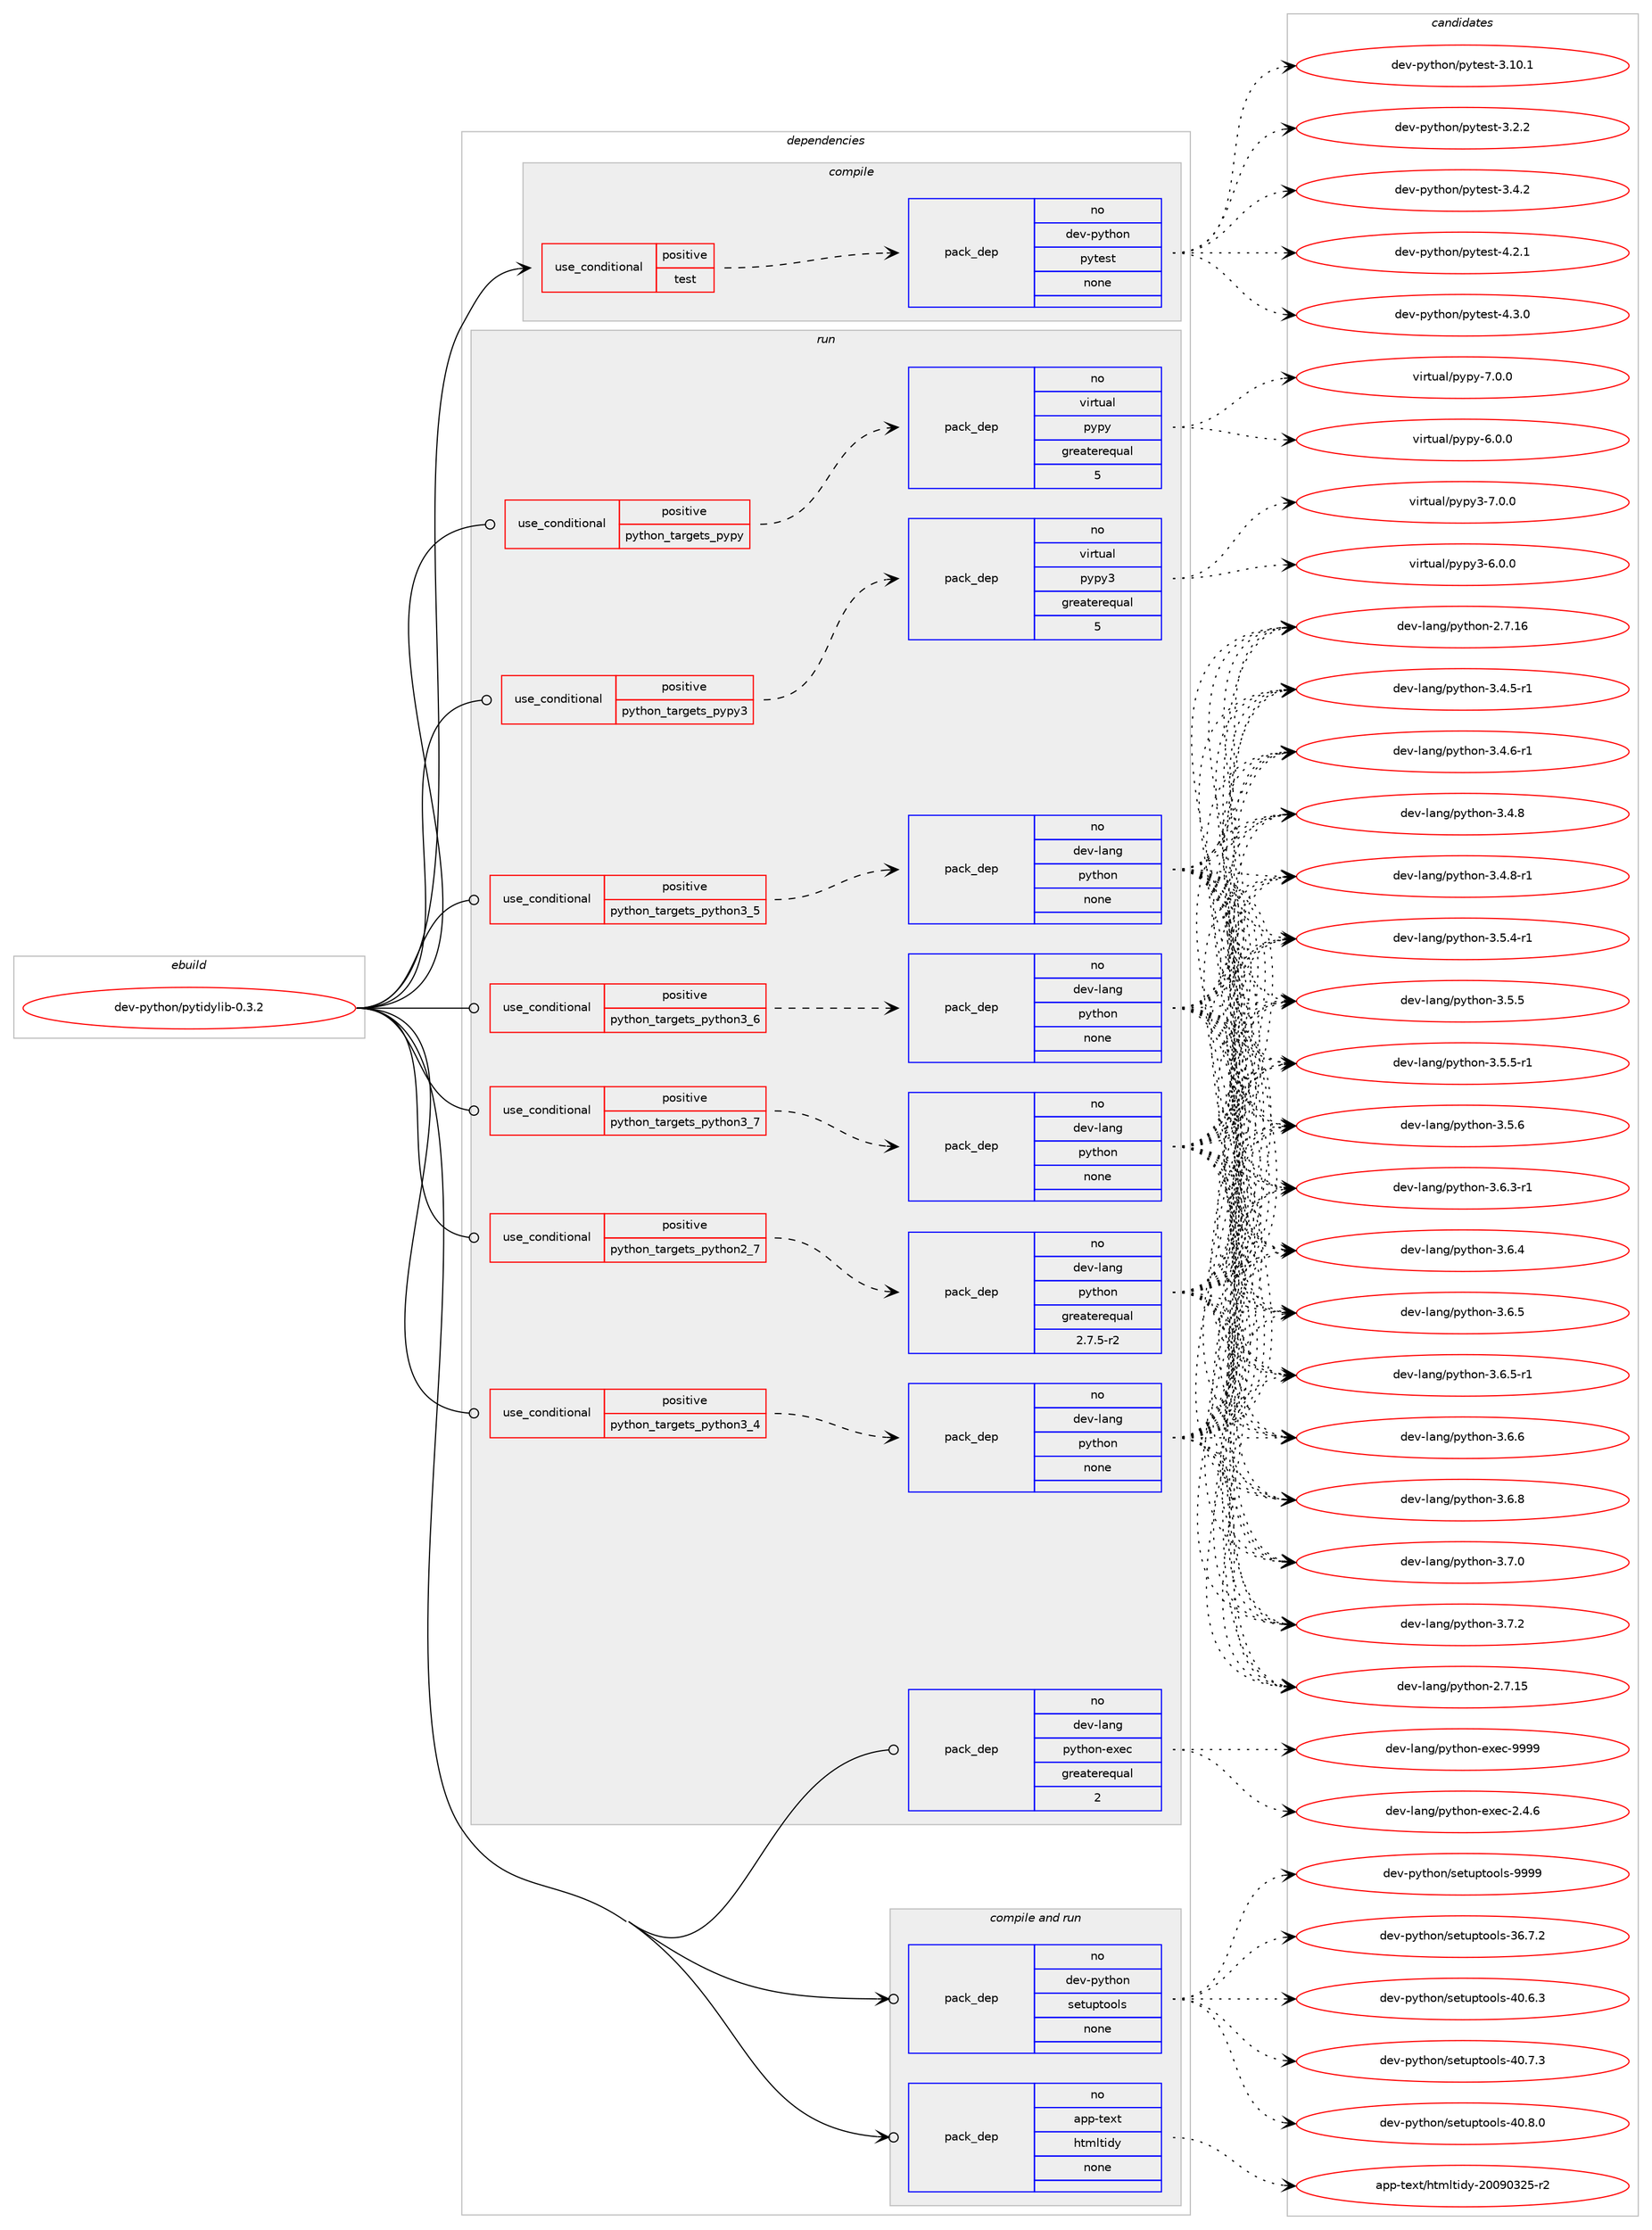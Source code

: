 digraph prolog {

# *************
# Graph options
# *************

newrank=true;
concentrate=true;
compound=true;
graph [rankdir=LR,fontname=Helvetica,fontsize=10,ranksep=1.5];#, ranksep=2.5, nodesep=0.2];
edge  [arrowhead=vee];
node  [fontname=Helvetica,fontsize=10];

# **********
# The ebuild
# **********

subgraph cluster_leftcol {
color=gray;
rank=same;
label=<<i>ebuild</i>>;
id [label="dev-python/pytidylib-0.3.2", color=red, width=4, href="../dev-python/pytidylib-0.3.2.svg"];
}

# ****************
# The dependencies
# ****************

subgraph cluster_midcol {
color=gray;
label=<<i>dependencies</i>>;
subgraph cluster_compile {
fillcolor="#eeeeee";
style=filled;
label=<<i>compile</i>>;
subgraph cond383235 {
dependency1437343 [label=<<TABLE BORDER="0" CELLBORDER="1" CELLSPACING="0" CELLPADDING="4"><TR><TD ROWSPAN="3" CELLPADDING="10">use_conditional</TD></TR><TR><TD>positive</TD></TR><TR><TD>test</TD></TR></TABLE>>, shape=none, color=red];
subgraph pack1030753 {
dependency1437344 [label=<<TABLE BORDER="0" CELLBORDER="1" CELLSPACING="0" CELLPADDING="4" WIDTH="220"><TR><TD ROWSPAN="6" CELLPADDING="30">pack_dep</TD></TR><TR><TD WIDTH="110">no</TD></TR><TR><TD>dev-python</TD></TR><TR><TD>pytest</TD></TR><TR><TD>none</TD></TR><TR><TD></TD></TR></TABLE>>, shape=none, color=blue];
}
dependency1437343:e -> dependency1437344:w [weight=20,style="dashed",arrowhead="vee"];
}
id:e -> dependency1437343:w [weight=20,style="solid",arrowhead="vee"];
}
subgraph cluster_compileandrun {
fillcolor="#eeeeee";
style=filled;
label=<<i>compile and run</i>>;
subgraph pack1030754 {
dependency1437345 [label=<<TABLE BORDER="0" CELLBORDER="1" CELLSPACING="0" CELLPADDING="4" WIDTH="220"><TR><TD ROWSPAN="6" CELLPADDING="30">pack_dep</TD></TR><TR><TD WIDTH="110">no</TD></TR><TR><TD>app-text</TD></TR><TR><TD>htmltidy</TD></TR><TR><TD>none</TD></TR><TR><TD></TD></TR></TABLE>>, shape=none, color=blue];
}
id:e -> dependency1437345:w [weight=20,style="solid",arrowhead="odotvee"];
subgraph pack1030755 {
dependency1437346 [label=<<TABLE BORDER="0" CELLBORDER="1" CELLSPACING="0" CELLPADDING="4" WIDTH="220"><TR><TD ROWSPAN="6" CELLPADDING="30">pack_dep</TD></TR><TR><TD WIDTH="110">no</TD></TR><TR><TD>dev-python</TD></TR><TR><TD>setuptools</TD></TR><TR><TD>none</TD></TR><TR><TD></TD></TR></TABLE>>, shape=none, color=blue];
}
id:e -> dependency1437346:w [weight=20,style="solid",arrowhead="odotvee"];
}
subgraph cluster_run {
fillcolor="#eeeeee";
style=filled;
label=<<i>run</i>>;
subgraph cond383236 {
dependency1437347 [label=<<TABLE BORDER="0" CELLBORDER="1" CELLSPACING="0" CELLPADDING="4"><TR><TD ROWSPAN="3" CELLPADDING="10">use_conditional</TD></TR><TR><TD>positive</TD></TR><TR><TD>python_targets_pypy</TD></TR></TABLE>>, shape=none, color=red];
subgraph pack1030756 {
dependency1437348 [label=<<TABLE BORDER="0" CELLBORDER="1" CELLSPACING="0" CELLPADDING="4" WIDTH="220"><TR><TD ROWSPAN="6" CELLPADDING="30">pack_dep</TD></TR><TR><TD WIDTH="110">no</TD></TR><TR><TD>virtual</TD></TR><TR><TD>pypy</TD></TR><TR><TD>greaterequal</TD></TR><TR><TD>5</TD></TR></TABLE>>, shape=none, color=blue];
}
dependency1437347:e -> dependency1437348:w [weight=20,style="dashed",arrowhead="vee"];
}
id:e -> dependency1437347:w [weight=20,style="solid",arrowhead="odot"];
subgraph cond383237 {
dependency1437349 [label=<<TABLE BORDER="0" CELLBORDER="1" CELLSPACING="0" CELLPADDING="4"><TR><TD ROWSPAN="3" CELLPADDING="10">use_conditional</TD></TR><TR><TD>positive</TD></TR><TR><TD>python_targets_pypy3</TD></TR></TABLE>>, shape=none, color=red];
subgraph pack1030757 {
dependency1437350 [label=<<TABLE BORDER="0" CELLBORDER="1" CELLSPACING="0" CELLPADDING="4" WIDTH="220"><TR><TD ROWSPAN="6" CELLPADDING="30">pack_dep</TD></TR><TR><TD WIDTH="110">no</TD></TR><TR><TD>virtual</TD></TR><TR><TD>pypy3</TD></TR><TR><TD>greaterequal</TD></TR><TR><TD>5</TD></TR></TABLE>>, shape=none, color=blue];
}
dependency1437349:e -> dependency1437350:w [weight=20,style="dashed",arrowhead="vee"];
}
id:e -> dependency1437349:w [weight=20,style="solid",arrowhead="odot"];
subgraph cond383238 {
dependency1437351 [label=<<TABLE BORDER="0" CELLBORDER="1" CELLSPACING="0" CELLPADDING="4"><TR><TD ROWSPAN="3" CELLPADDING="10">use_conditional</TD></TR><TR><TD>positive</TD></TR><TR><TD>python_targets_python2_7</TD></TR></TABLE>>, shape=none, color=red];
subgraph pack1030758 {
dependency1437352 [label=<<TABLE BORDER="0" CELLBORDER="1" CELLSPACING="0" CELLPADDING="4" WIDTH="220"><TR><TD ROWSPAN="6" CELLPADDING="30">pack_dep</TD></TR><TR><TD WIDTH="110">no</TD></TR><TR><TD>dev-lang</TD></TR><TR><TD>python</TD></TR><TR><TD>greaterequal</TD></TR><TR><TD>2.7.5-r2</TD></TR></TABLE>>, shape=none, color=blue];
}
dependency1437351:e -> dependency1437352:w [weight=20,style="dashed",arrowhead="vee"];
}
id:e -> dependency1437351:w [weight=20,style="solid",arrowhead="odot"];
subgraph cond383239 {
dependency1437353 [label=<<TABLE BORDER="0" CELLBORDER="1" CELLSPACING="0" CELLPADDING="4"><TR><TD ROWSPAN="3" CELLPADDING="10">use_conditional</TD></TR><TR><TD>positive</TD></TR><TR><TD>python_targets_python3_4</TD></TR></TABLE>>, shape=none, color=red];
subgraph pack1030759 {
dependency1437354 [label=<<TABLE BORDER="0" CELLBORDER="1" CELLSPACING="0" CELLPADDING="4" WIDTH="220"><TR><TD ROWSPAN="6" CELLPADDING="30">pack_dep</TD></TR><TR><TD WIDTH="110">no</TD></TR><TR><TD>dev-lang</TD></TR><TR><TD>python</TD></TR><TR><TD>none</TD></TR><TR><TD></TD></TR></TABLE>>, shape=none, color=blue];
}
dependency1437353:e -> dependency1437354:w [weight=20,style="dashed",arrowhead="vee"];
}
id:e -> dependency1437353:w [weight=20,style="solid",arrowhead="odot"];
subgraph cond383240 {
dependency1437355 [label=<<TABLE BORDER="0" CELLBORDER="1" CELLSPACING="0" CELLPADDING="4"><TR><TD ROWSPAN="3" CELLPADDING="10">use_conditional</TD></TR><TR><TD>positive</TD></TR><TR><TD>python_targets_python3_5</TD></TR></TABLE>>, shape=none, color=red];
subgraph pack1030760 {
dependency1437356 [label=<<TABLE BORDER="0" CELLBORDER="1" CELLSPACING="0" CELLPADDING="4" WIDTH="220"><TR><TD ROWSPAN="6" CELLPADDING="30">pack_dep</TD></TR><TR><TD WIDTH="110">no</TD></TR><TR><TD>dev-lang</TD></TR><TR><TD>python</TD></TR><TR><TD>none</TD></TR><TR><TD></TD></TR></TABLE>>, shape=none, color=blue];
}
dependency1437355:e -> dependency1437356:w [weight=20,style="dashed",arrowhead="vee"];
}
id:e -> dependency1437355:w [weight=20,style="solid",arrowhead="odot"];
subgraph cond383241 {
dependency1437357 [label=<<TABLE BORDER="0" CELLBORDER="1" CELLSPACING="0" CELLPADDING="4"><TR><TD ROWSPAN="3" CELLPADDING="10">use_conditional</TD></TR><TR><TD>positive</TD></TR><TR><TD>python_targets_python3_6</TD></TR></TABLE>>, shape=none, color=red];
subgraph pack1030761 {
dependency1437358 [label=<<TABLE BORDER="0" CELLBORDER="1" CELLSPACING="0" CELLPADDING="4" WIDTH="220"><TR><TD ROWSPAN="6" CELLPADDING="30">pack_dep</TD></TR><TR><TD WIDTH="110">no</TD></TR><TR><TD>dev-lang</TD></TR><TR><TD>python</TD></TR><TR><TD>none</TD></TR><TR><TD></TD></TR></TABLE>>, shape=none, color=blue];
}
dependency1437357:e -> dependency1437358:w [weight=20,style="dashed",arrowhead="vee"];
}
id:e -> dependency1437357:w [weight=20,style="solid",arrowhead="odot"];
subgraph cond383242 {
dependency1437359 [label=<<TABLE BORDER="0" CELLBORDER="1" CELLSPACING="0" CELLPADDING="4"><TR><TD ROWSPAN="3" CELLPADDING="10">use_conditional</TD></TR><TR><TD>positive</TD></TR><TR><TD>python_targets_python3_7</TD></TR></TABLE>>, shape=none, color=red];
subgraph pack1030762 {
dependency1437360 [label=<<TABLE BORDER="0" CELLBORDER="1" CELLSPACING="0" CELLPADDING="4" WIDTH="220"><TR><TD ROWSPAN="6" CELLPADDING="30">pack_dep</TD></TR><TR><TD WIDTH="110">no</TD></TR><TR><TD>dev-lang</TD></TR><TR><TD>python</TD></TR><TR><TD>none</TD></TR><TR><TD></TD></TR></TABLE>>, shape=none, color=blue];
}
dependency1437359:e -> dependency1437360:w [weight=20,style="dashed",arrowhead="vee"];
}
id:e -> dependency1437359:w [weight=20,style="solid",arrowhead="odot"];
subgraph pack1030763 {
dependency1437361 [label=<<TABLE BORDER="0" CELLBORDER="1" CELLSPACING="0" CELLPADDING="4" WIDTH="220"><TR><TD ROWSPAN="6" CELLPADDING="30">pack_dep</TD></TR><TR><TD WIDTH="110">no</TD></TR><TR><TD>dev-lang</TD></TR><TR><TD>python-exec</TD></TR><TR><TD>greaterequal</TD></TR><TR><TD>2</TD></TR></TABLE>>, shape=none, color=blue];
}
id:e -> dependency1437361:w [weight=20,style="solid",arrowhead="odot"];
}
}

# **************
# The candidates
# **************

subgraph cluster_choices {
rank=same;
color=gray;
label=<<i>candidates</i>>;

subgraph choice1030753 {
color=black;
nodesep=1;
choice100101118451121211161041111104711212111610111511645514649484649 [label="dev-python/pytest-3.10.1", color=red, width=4,href="../dev-python/pytest-3.10.1.svg"];
choice1001011184511212111610411111047112121116101115116455146504650 [label="dev-python/pytest-3.2.2", color=red, width=4,href="../dev-python/pytest-3.2.2.svg"];
choice1001011184511212111610411111047112121116101115116455146524650 [label="dev-python/pytest-3.4.2", color=red, width=4,href="../dev-python/pytest-3.4.2.svg"];
choice1001011184511212111610411111047112121116101115116455246504649 [label="dev-python/pytest-4.2.1", color=red, width=4,href="../dev-python/pytest-4.2.1.svg"];
choice1001011184511212111610411111047112121116101115116455246514648 [label="dev-python/pytest-4.3.0", color=red, width=4,href="../dev-python/pytest-4.3.0.svg"];
dependency1437344:e -> choice100101118451121211161041111104711212111610111511645514649484649:w [style=dotted,weight="100"];
dependency1437344:e -> choice1001011184511212111610411111047112121116101115116455146504650:w [style=dotted,weight="100"];
dependency1437344:e -> choice1001011184511212111610411111047112121116101115116455146524650:w [style=dotted,weight="100"];
dependency1437344:e -> choice1001011184511212111610411111047112121116101115116455246504649:w [style=dotted,weight="100"];
dependency1437344:e -> choice1001011184511212111610411111047112121116101115116455246514648:w [style=dotted,weight="100"];
}
subgraph choice1030754 {
color=black;
nodesep=1;
choice9711211245116101120116471041161091081161051001214550484857485150534511450 [label="app-text/htmltidy-20090325-r2", color=red, width=4,href="../app-text/htmltidy-20090325-r2.svg"];
dependency1437345:e -> choice9711211245116101120116471041161091081161051001214550484857485150534511450:w [style=dotted,weight="100"];
}
subgraph choice1030755 {
color=black;
nodesep=1;
choice100101118451121211161041111104711510111611711211611111110811545515446554650 [label="dev-python/setuptools-36.7.2", color=red, width=4,href="../dev-python/setuptools-36.7.2.svg"];
choice100101118451121211161041111104711510111611711211611111110811545524846544651 [label="dev-python/setuptools-40.6.3", color=red, width=4,href="../dev-python/setuptools-40.6.3.svg"];
choice100101118451121211161041111104711510111611711211611111110811545524846554651 [label="dev-python/setuptools-40.7.3", color=red, width=4,href="../dev-python/setuptools-40.7.3.svg"];
choice100101118451121211161041111104711510111611711211611111110811545524846564648 [label="dev-python/setuptools-40.8.0", color=red, width=4,href="../dev-python/setuptools-40.8.0.svg"];
choice10010111845112121116104111110471151011161171121161111111081154557575757 [label="dev-python/setuptools-9999", color=red, width=4,href="../dev-python/setuptools-9999.svg"];
dependency1437346:e -> choice100101118451121211161041111104711510111611711211611111110811545515446554650:w [style=dotted,weight="100"];
dependency1437346:e -> choice100101118451121211161041111104711510111611711211611111110811545524846544651:w [style=dotted,weight="100"];
dependency1437346:e -> choice100101118451121211161041111104711510111611711211611111110811545524846554651:w [style=dotted,weight="100"];
dependency1437346:e -> choice100101118451121211161041111104711510111611711211611111110811545524846564648:w [style=dotted,weight="100"];
dependency1437346:e -> choice10010111845112121116104111110471151011161171121161111111081154557575757:w [style=dotted,weight="100"];
}
subgraph choice1030756 {
color=black;
nodesep=1;
choice1181051141161179710847112121112121455446484648 [label="virtual/pypy-6.0.0", color=red, width=4,href="../virtual/pypy-6.0.0.svg"];
choice1181051141161179710847112121112121455546484648 [label="virtual/pypy-7.0.0", color=red, width=4,href="../virtual/pypy-7.0.0.svg"];
dependency1437348:e -> choice1181051141161179710847112121112121455446484648:w [style=dotted,weight="100"];
dependency1437348:e -> choice1181051141161179710847112121112121455546484648:w [style=dotted,weight="100"];
}
subgraph choice1030757 {
color=black;
nodesep=1;
choice118105114116117971084711212111212151455446484648 [label="virtual/pypy3-6.0.0", color=red, width=4,href="../virtual/pypy3-6.0.0.svg"];
choice118105114116117971084711212111212151455546484648 [label="virtual/pypy3-7.0.0", color=red, width=4,href="../virtual/pypy3-7.0.0.svg"];
dependency1437350:e -> choice118105114116117971084711212111212151455446484648:w [style=dotted,weight="100"];
dependency1437350:e -> choice118105114116117971084711212111212151455546484648:w [style=dotted,weight="100"];
}
subgraph choice1030758 {
color=black;
nodesep=1;
choice10010111845108971101034711212111610411111045504655464953 [label="dev-lang/python-2.7.15", color=red, width=4,href="../dev-lang/python-2.7.15.svg"];
choice10010111845108971101034711212111610411111045504655464954 [label="dev-lang/python-2.7.16", color=red, width=4,href="../dev-lang/python-2.7.16.svg"];
choice1001011184510897110103471121211161041111104551465246534511449 [label="dev-lang/python-3.4.5-r1", color=red, width=4,href="../dev-lang/python-3.4.5-r1.svg"];
choice1001011184510897110103471121211161041111104551465246544511449 [label="dev-lang/python-3.4.6-r1", color=red, width=4,href="../dev-lang/python-3.4.6-r1.svg"];
choice100101118451089711010347112121116104111110455146524656 [label="dev-lang/python-3.4.8", color=red, width=4,href="../dev-lang/python-3.4.8.svg"];
choice1001011184510897110103471121211161041111104551465246564511449 [label="dev-lang/python-3.4.8-r1", color=red, width=4,href="../dev-lang/python-3.4.8-r1.svg"];
choice1001011184510897110103471121211161041111104551465346524511449 [label="dev-lang/python-3.5.4-r1", color=red, width=4,href="../dev-lang/python-3.5.4-r1.svg"];
choice100101118451089711010347112121116104111110455146534653 [label="dev-lang/python-3.5.5", color=red, width=4,href="../dev-lang/python-3.5.5.svg"];
choice1001011184510897110103471121211161041111104551465346534511449 [label="dev-lang/python-3.5.5-r1", color=red, width=4,href="../dev-lang/python-3.5.5-r1.svg"];
choice100101118451089711010347112121116104111110455146534654 [label="dev-lang/python-3.5.6", color=red, width=4,href="../dev-lang/python-3.5.6.svg"];
choice1001011184510897110103471121211161041111104551465446514511449 [label="dev-lang/python-3.6.3-r1", color=red, width=4,href="../dev-lang/python-3.6.3-r1.svg"];
choice100101118451089711010347112121116104111110455146544652 [label="dev-lang/python-3.6.4", color=red, width=4,href="../dev-lang/python-3.6.4.svg"];
choice100101118451089711010347112121116104111110455146544653 [label="dev-lang/python-3.6.5", color=red, width=4,href="../dev-lang/python-3.6.5.svg"];
choice1001011184510897110103471121211161041111104551465446534511449 [label="dev-lang/python-3.6.5-r1", color=red, width=4,href="../dev-lang/python-3.6.5-r1.svg"];
choice100101118451089711010347112121116104111110455146544654 [label="dev-lang/python-3.6.6", color=red, width=4,href="../dev-lang/python-3.6.6.svg"];
choice100101118451089711010347112121116104111110455146544656 [label="dev-lang/python-3.6.8", color=red, width=4,href="../dev-lang/python-3.6.8.svg"];
choice100101118451089711010347112121116104111110455146554648 [label="dev-lang/python-3.7.0", color=red, width=4,href="../dev-lang/python-3.7.0.svg"];
choice100101118451089711010347112121116104111110455146554650 [label="dev-lang/python-3.7.2", color=red, width=4,href="../dev-lang/python-3.7.2.svg"];
dependency1437352:e -> choice10010111845108971101034711212111610411111045504655464953:w [style=dotted,weight="100"];
dependency1437352:e -> choice10010111845108971101034711212111610411111045504655464954:w [style=dotted,weight="100"];
dependency1437352:e -> choice1001011184510897110103471121211161041111104551465246534511449:w [style=dotted,weight="100"];
dependency1437352:e -> choice1001011184510897110103471121211161041111104551465246544511449:w [style=dotted,weight="100"];
dependency1437352:e -> choice100101118451089711010347112121116104111110455146524656:w [style=dotted,weight="100"];
dependency1437352:e -> choice1001011184510897110103471121211161041111104551465246564511449:w [style=dotted,weight="100"];
dependency1437352:e -> choice1001011184510897110103471121211161041111104551465346524511449:w [style=dotted,weight="100"];
dependency1437352:e -> choice100101118451089711010347112121116104111110455146534653:w [style=dotted,weight="100"];
dependency1437352:e -> choice1001011184510897110103471121211161041111104551465346534511449:w [style=dotted,weight="100"];
dependency1437352:e -> choice100101118451089711010347112121116104111110455146534654:w [style=dotted,weight="100"];
dependency1437352:e -> choice1001011184510897110103471121211161041111104551465446514511449:w [style=dotted,weight="100"];
dependency1437352:e -> choice100101118451089711010347112121116104111110455146544652:w [style=dotted,weight="100"];
dependency1437352:e -> choice100101118451089711010347112121116104111110455146544653:w [style=dotted,weight="100"];
dependency1437352:e -> choice1001011184510897110103471121211161041111104551465446534511449:w [style=dotted,weight="100"];
dependency1437352:e -> choice100101118451089711010347112121116104111110455146544654:w [style=dotted,weight="100"];
dependency1437352:e -> choice100101118451089711010347112121116104111110455146544656:w [style=dotted,weight="100"];
dependency1437352:e -> choice100101118451089711010347112121116104111110455146554648:w [style=dotted,weight="100"];
dependency1437352:e -> choice100101118451089711010347112121116104111110455146554650:w [style=dotted,weight="100"];
}
subgraph choice1030759 {
color=black;
nodesep=1;
choice10010111845108971101034711212111610411111045504655464953 [label="dev-lang/python-2.7.15", color=red, width=4,href="../dev-lang/python-2.7.15.svg"];
choice10010111845108971101034711212111610411111045504655464954 [label="dev-lang/python-2.7.16", color=red, width=4,href="../dev-lang/python-2.7.16.svg"];
choice1001011184510897110103471121211161041111104551465246534511449 [label="dev-lang/python-3.4.5-r1", color=red, width=4,href="../dev-lang/python-3.4.5-r1.svg"];
choice1001011184510897110103471121211161041111104551465246544511449 [label="dev-lang/python-3.4.6-r1", color=red, width=4,href="../dev-lang/python-3.4.6-r1.svg"];
choice100101118451089711010347112121116104111110455146524656 [label="dev-lang/python-3.4.8", color=red, width=4,href="../dev-lang/python-3.4.8.svg"];
choice1001011184510897110103471121211161041111104551465246564511449 [label="dev-lang/python-3.4.8-r1", color=red, width=4,href="../dev-lang/python-3.4.8-r1.svg"];
choice1001011184510897110103471121211161041111104551465346524511449 [label="dev-lang/python-3.5.4-r1", color=red, width=4,href="../dev-lang/python-3.5.4-r1.svg"];
choice100101118451089711010347112121116104111110455146534653 [label="dev-lang/python-3.5.5", color=red, width=4,href="../dev-lang/python-3.5.5.svg"];
choice1001011184510897110103471121211161041111104551465346534511449 [label="dev-lang/python-3.5.5-r1", color=red, width=4,href="../dev-lang/python-3.5.5-r1.svg"];
choice100101118451089711010347112121116104111110455146534654 [label="dev-lang/python-3.5.6", color=red, width=4,href="../dev-lang/python-3.5.6.svg"];
choice1001011184510897110103471121211161041111104551465446514511449 [label="dev-lang/python-3.6.3-r1", color=red, width=4,href="../dev-lang/python-3.6.3-r1.svg"];
choice100101118451089711010347112121116104111110455146544652 [label="dev-lang/python-3.6.4", color=red, width=4,href="../dev-lang/python-3.6.4.svg"];
choice100101118451089711010347112121116104111110455146544653 [label="dev-lang/python-3.6.5", color=red, width=4,href="../dev-lang/python-3.6.5.svg"];
choice1001011184510897110103471121211161041111104551465446534511449 [label="dev-lang/python-3.6.5-r1", color=red, width=4,href="../dev-lang/python-3.6.5-r1.svg"];
choice100101118451089711010347112121116104111110455146544654 [label="dev-lang/python-3.6.6", color=red, width=4,href="../dev-lang/python-3.6.6.svg"];
choice100101118451089711010347112121116104111110455146544656 [label="dev-lang/python-3.6.8", color=red, width=4,href="../dev-lang/python-3.6.8.svg"];
choice100101118451089711010347112121116104111110455146554648 [label="dev-lang/python-3.7.0", color=red, width=4,href="../dev-lang/python-3.7.0.svg"];
choice100101118451089711010347112121116104111110455146554650 [label="dev-lang/python-3.7.2", color=red, width=4,href="../dev-lang/python-3.7.2.svg"];
dependency1437354:e -> choice10010111845108971101034711212111610411111045504655464953:w [style=dotted,weight="100"];
dependency1437354:e -> choice10010111845108971101034711212111610411111045504655464954:w [style=dotted,weight="100"];
dependency1437354:e -> choice1001011184510897110103471121211161041111104551465246534511449:w [style=dotted,weight="100"];
dependency1437354:e -> choice1001011184510897110103471121211161041111104551465246544511449:w [style=dotted,weight="100"];
dependency1437354:e -> choice100101118451089711010347112121116104111110455146524656:w [style=dotted,weight="100"];
dependency1437354:e -> choice1001011184510897110103471121211161041111104551465246564511449:w [style=dotted,weight="100"];
dependency1437354:e -> choice1001011184510897110103471121211161041111104551465346524511449:w [style=dotted,weight="100"];
dependency1437354:e -> choice100101118451089711010347112121116104111110455146534653:w [style=dotted,weight="100"];
dependency1437354:e -> choice1001011184510897110103471121211161041111104551465346534511449:w [style=dotted,weight="100"];
dependency1437354:e -> choice100101118451089711010347112121116104111110455146534654:w [style=dotted,weight="100"];
dependency1437354:e -> choice1001011184510897110103471121211161041111104551465446514511449:w [style=dotted,weight="100"];
dependency1437354:e -> choice100101118451089711010347112121116104111110455146544652:w [style=dotted,weight="100"];
dependency1437354:e -> choice100101118451089711010347112121116104111110455146544653:w [style=dotted,weight="100"];
dependency1437354:e -> choice1001011184510897110103471121211161041111104551465446534511449:w [style=dotted,weight="100"];
dependency1437354:e -> choice100101118451089711010347112121116104111110455146544654:w [style=dotted,weight="100"];
dependency1437354:e -> choice100101118451089711010347112121116104111110455146544656:w [style=dotted,weight="100"];
dependency1437354:e -> choice100101118451089711010347112121116104111110455146554648:w [style=dotted,weight="100"];
dependency1437354:e -> choice100101118451089711010347112121116104111110455146554650:w [style=dotted,weight="100"];
}
subgraph choice1030760 {
color=black;
nodesep=1;
choice10010111845108971101034711212111610411111045504655464953 [label="dev-lang/python-2.7.15", color=red, width=4,href="../dev-lang/python-2.7.15.svg"];
choice10010111845108971101034711212111610411111045504655464954 [label="dev-lang/python-2.7.16", color=red, width=4,href="../dev-lang/python-2.7.16.svg"];
choice1001011184510897110103471121211161041111104551465246534511449 [label="dev-lang/python-3.4.5-r1", color=red, width=4,href="../dev-lang/python-3.4.5-r1.svg"];
choice1001011184510897110103471121211161041111104551465246544511449 [label="dev-lang/python-3.4.6-r1", color=red, width=4,href="../dev-lang/python-3.4.6-r1.svg"];
choice100101118451089711010347112121116104111110455146524656 [label="dev-lang/python-3.4.8", color=red, width=4,href="../dev-lang/python-3.4.8.svg"];
choice1001011184510897110103471121211161041111104551465246564511449 [label="dev-lang/python-3.4.8-r1", color=red, width=4,href="../dev-lang/python-3.4.8-r1.svg"];
choice1001011184510897110103471121211161041111104551465346524511449 [label="dev-lang/python-3.5.4-r1", color=red, width=4,href="../dev-lang/python-3.5.4-r1.svg"];
choice100101118451089711010347112121116104111110455146534653 [label="dev-lang/python-3.5.5", color=red, width=4,href="../dev-lang/python-3.5.5.svg"];
choice1001011184510897110103471121211161041111104551465346534511449 [label="dev-lang/python-3.5.5-r1", color=red, width=4,href="../dev-lang/python-3.5.5-r1.svg"];
choice100101118451089711010347112121116104111110455146534654 [label="dev-lang/python-3.5.6", color=red, width=4,href="../dev-lang/python-3.5.6.svg"];
choice1001011184510897110103471121211161041111104551465446514511449 [label="dev-lang/python-3.6.3-r1", color=red, width=4,href="../dev-lang/python-3.6.3-r1.svg"];
choice100101118451089711010347112121116104111110455146544652 [label="dev-lang/python-3.6.4", color=red, width=4,href="../dev-lang/python-3.6.4.svg"];
choice100101118451089711010347112121116104111110455146544653 [label="dev-lang/python-3.6.5", color=red, width=4,href="../dev-lang/python-3.6.5.svg"];
choice1001011184510897110103471121211161041111104551465446534511449 [label="dev-lang/python-3.6.5-r1", color=red, width=4,href="../dev-lang/python-3.6.5-r1.svg"];
choice100101118451089711010347112121116104111110455146544654 [label="dev-lang/python-3.6.6", color=red, width=4,href="../dev-lang/python-3.6.6.svg"];
choice100101118451089711010347112121116104111110455146544656 [label="dev-lang/python-3.6.8", color=red, width=4,href="../dev-lang/python-3.6.8.svg"];
choice100101118451089711010347112121116104111110455146554648 [label="dev-lang/python-3.7.0", color=red, width=4,href="../dev-lang/python-3.7.0.svg"];
choice100101118451089711010347112121116104111110455146554650 [label="dev-lang/python-3.7.2", color=red, width=4,href="../dev-lang/python-3.7.2.svg"];
dependency1437356:e -> choice10010111845108971101034711212111610411111045504655464953:w [style=dotted,weight="100"];
dependency1437356:e -> choice10010111845108971101034711212111610411111045504655464954:w [style=dotted,weight="100"];
dependency1437356:e -> choice1001011184510897110103471121211161041111104551465246534511449:w [style=dotted,weight="100"];
dependency1437356:e -> choice1001011184510897110103471121211161041111104551465246544511449:w [style=dotted,weight="100"];
dependency1437356:e -> choice100101118451089711010347112121116104111110455146524656:w [style=dotted,weight="100"];
dependency1437356:e -> choice1001011184510897110103471121211161041111104551465246564511449:w [style=dotted,weight="100"];
dependency1437356:e -> choice1001011184510897110103471121211161041111104551465346524511449:w [style=dotted,weight="100"];
dependency1437356:e -> choice100101118451089711010347112121116104111110455146534653:w [style=dotted,weight="100"];
dependency1437356:e -> choice1001011184510897110103471121211161041111104551465346534511449:w [style=dotted,weight="100"];
dependency1437356:e -> choice100101118451089711010347112121116104111110455146534654:w [style=dotted,weight="100"];
dependency1437356:e -> choice1001011184510897110103471121211161041111104551465446514511449:w [style=dotted,weight="100"];
dependency1437356:e -> choice100101118451089711010347112121116104111110455146544652:w [style=dotted,weight="100"];
dependency1437356:e -> choice100101118451089711010347112121116104111110455146544653:w [style=dotted,weight="100"];
dependency1437356:e -> choice1001011184510897110103471121211161041111104551465446534511449:w [style=dotted,weight="100"];
dependency1437356:e -> choice100101118451089711010347112121116104111110455146544654:w [style=dotted,weight="100"];
dependency1437356:e -> choice100101118451089711010347112121116104111110455146544656:w [style=dotted,weight="100"];
dependency1437356:e -> choice100101118451089711010347112121116104111110455146554648:w [style=dotted,weight="100"];
dependency1437356:e -> choice100101118451089711010347112121116104111110455146554650:w [style=dotted,weight="100"];
}
subgraph choice1030761 {
color=black;
nodesep=1;
choice10010111845108971101034711212111610411111045504655464953 [label="dev-lang/python-2.7.15", color=red, width=4,href="../dev-lang/python-2.7.15.svg"];
choice10010111845108971101034711212111610411111045504655464954 [label="dev-lang/python-2.7.16", color=red, width=4,href="../dev-lang/python-2.7.16.svg"];
choice1001011184510897110103471121211161041111104551465246534511449 [label="dev-lang/python-3.4.5-r1", color=red, width=4,href="../dev-lang/python-3.4.5-r1.svg"];
choice1001011184510897110103471121211161041111104551465246544511449 [label="dev-lang/python-3.4.6-r1", color=red, width=4,href="../dev-lang/python-3.4.6-r1.svg"];
choice100101118451089711010347112121116104111110455146524656 [label="dev-lang/python-3.4.8", color=red, width=4,href="../dev-lang/python-3.4.8.svg"];
choice1001011184510897110103471121211161041111104551465246564511449 [label="dev-lang/python-3.4.8-r1", color=red, width=4,href="../dev-lang/python-3.4.8-r1.svg"];
choice1001011184510897110103471121211161041111104551465346524511449 [label="dev-lang/python-3.5.4-r1", color=red, width=4,href="../dev-lang/python-3.5.4-r1.svg"];
choice100101118451089711010347112121116104111110455146534653 [label="dev-lang/python-3.5.5", color=red, width=4,href="../dev-lang/python-3.5.5.svg"];
choice1001011184510897110103471121211161041111104551465346534511449 [label="dev-lang/python-3.5.5-r1", color=red, width=4,href="../dev-lang/python-3.5.5-r1.svg"];
choice100101118451089711010347112121116104111110455146534654 [label="dev-lang/python-3.5.6", color=red, width=4,href="../dev-lang/python-3.5.6.svg"];
choice1001011184510897110103471121211161041111104551465446514511449 [label="dev-lang/python-3.6.3-r1", color=red, width=4,href="../dev-lang/python-3.6.3-r1.svg"];
choice100101118451089711010347112121116104111110455146544652 [label="dev-lang/python-3.6.4", color=red, width=4,href="../dev-lang/python-3.6.4.svg"];
choice100101118451089711010347112121116104111110455146544653 [label="dev-lang/python-3.6.5", color=red, width=4,href="../dev-lang/python-3.6.5.svg"];
choice1001011184510897110103471121211161041111104551465446534511449 [label="dev-lang/python-3.6.5-r1", color=red, width=4,href="../dev-lang/python-3.6.5-r1.svg"];
choice100101118451089711010347112121116104111110455146544654 [label="dev-lang/python-3.6.6", color=red, width=4,href="../dev-lang/python-3.6.6.svg"];
choice100101118451089711010347112121116104111110455146544656 [label="dev-lang/python-3.6.8", color=red, width=4,href="../dev-lang/python-3.6.8.svg"];
choice100101118451089711010347112121116104111110455146554648 [label="dev-lang/python-3.7.0", color=red, width=4,href="../dev-lang/python-3.7.0.svg"];
choice100101118451089711010347112121116104111110455146554650 [label="dev-lang/python-3.7.2", color=red, width=4,href="../dev-lang/python-3.7.2.svg"];
dependency1437358:e -> choice10010111845108971101034711212111610411111045504655464953:w [style=dotted,weight="100"];
dependency1437358:e -> choice10010111845108971101034711212111610411111045504655464954:w [style=dotted,weight="100"];
dependency1437358:e -> choice1001011184510897110103471121211161041111104551465246534511449:w [style=dotted,weight="100"];
dependency1437358:e -> choice1001011184510897110103471121211161041111104551465246544511449:w [style=dotted,weight="100"];
dependency1437358:e -> choice100101118451089711010347112121116104111110455146524656:w [style=dotted,weight="100"];
dependency1437358:e -> choice1001011184510897110103471121211161041111104551465246564511449:w [style=dotted,weight="100"];
dependency1437358:e -> choice1001011184510897110103471121211161041111104551465346524511449:w [style=dotted,weight="100"];
dependency1437358:e -> choice100101118451089711010347112121116104111110455146534653:w [style=dotted,weight="100"];
dependency1437358:e -> choice1001011184510897110103471121211161041111104551465346534511449:w [style=dotted,weight="100"];
dependency1437358:e -> choice100101118451089711010347112121116104111110455146534654:w [style=dotted,weight="100"];
dependency1437358:e -> choice1001011184510897110103471121211161041111104551465446514511449:w [style=dotted,weight="100"];
dependency1437358:e -> choice100101118451089711010347112121116104111110455146544652:w [style=dotted,weight="100"];
dependency1437358:e -> choice100101118451089711010347112121116104111110455146544653:w [style=dotted,weight="100"];
dependency1437358:e -> choice1001011184510897110103471121211161041111104551465446534511449:w [style=dotted,weight="100"];
dependency1437358:e -> choice100101118451089711010347112121116104111110455146544654:w [style=dotted,weight="100"];
dependency1437358:e -> choice100101118451089711010347112121116104111110455146544656:w [style=dotted,weight="100"];
dependency1437358:e -> choice100101118451089711010347112121116104111110455146554648:w [style=dotted,weight="100"];
dependency1437358:e -> choice100101118451089711010347112121116104111110455146554650:w [style=dotted,weight="100"];
}
subgraph choice1030762 {
color=black;
nodesep=1;
choice10010111845108971101034711212111610411111045504655464953 [label="dev-lang/python-2.7.15", color=red, width=4,href="../dev-lang/python-2.7.15.svg"];
choice10010111845108971101034711212111610411111045504655464954 [label="dev-lang/python-2.7.16", color=red, width=4,href="../dev-lang/python-2.7.16.svg"];
choice1001011184510897110103471121211161041111104551465246534511449 [label="dev-lang/python-3.4.5-r1", color=red, width=4,href="../dev-lang/python-3.4.5-r1.svg"];
choice1001011184510897110103471121211161041111104551465246544511449 [label="dev-lang/python-3.4.6-r1", color=red, width=4,href="../dev-lang/python-3.4.6-r1.svg"];
choice100101118451089711010347112121116104111110455146524656 [label="dev-lang/python-3.4.8", color=red, width=4,href="../dev-lang/python-3.4.8.svg"];
choice1001011184510897110103471121211161041111104551465246564511449 [label="dev-lang/python-3.4.8-r1", color=red, width=4,href="../dev-lang/python-3.4.8-r1.svg"];
choice1001011184510897110103471121211161041111104551465346524511449 [label="dev-lang/python-3.5.4-r1", color=red, width=4,href="../dev-lang/python-3.5.4-r1.svg"];
choice100101118451089711010347112121116104111110455146534653 [label="dev-lang/python-3.5.5", color=red, width=4,href="../dev-lang/python-3.5.5.svg"];
choice1001011184510897110103471121211161041111104551465346534511449 [label="dev-lang/python-3.5.5-r1", color=red, width=4,href="../dev-lang/python-3.5.5-r1.svg"];
choice100101118451089711010347112121116104111110455146534654 [label="dev-lang/python-3.5.6", color=red, width=4,href="../dev-lang/python-3.5.6.svg"];
choice1001011184510897110103471121211161041111104551465446514511449 [label="dev-lang/python-3.6.3-r1", color=red, width=4,href="../dev-lang/python-3.6.3-r1.svg"];
choice100101118451089711010347112121116104111110455146544652 [label="dev-lang/python-3.6.4", color=red, width=4,href="../dev-lang/python-3.6.4.svg"];
choice100101118451089711010347112121116104111110455146544653 [label="dev-lang/python-3.6.5", color=red, width=4,href="../dev-lang/python-3.6.5.svg"];
choice1001011184510897110103471121211161041111104551465446534511449 [label="dev-lang/python-3.6.5-r1", color=red, width=4,href="../dev-lang/python-3.6.5-r1.svg"];
choice100101118451089711010347112121116104111110455146544654 [label="dev-lang/python-3.6.6", color=red, width=4,href="../dev-lang/python-3.6.6.svg"];
choice100101118451089711010347112121116104111110455146544656 [label="dev-lang/python-3.6.8", color=red, width=4,href="../dev-lang/python-3.6.8.svg"];
choice100101118451089711010347112121116104111110455146554648 [label="dev-lang/python-3.7.0", color=red, width=4,href="../dev-lang/python-3.7.0.svg"];
choice100101118451089711010347112121116104111110455146554650 [label="dev-lang/python-3.7.2", color=red, width=4,href="../dev-lang/python-3.7.2.svg"];
dependency1437360:e -> choice10010111845108971101034711212111610411111045504655464953:w [style=dotted,weight="100"];
dependency1437360:e -> choice10010111845108971101034711212111610411111045504655464954:w [style=dotted,weight="100"];
dependency1437360:e -> choice1001011184510897110103471121211161041111104551465246534511449:w [style=dotted,weight="100"];
dependency1437360:e -> choice1001011184510897110103471121211161041111104551465246544511449:w [style=dotted,weight="100"];
dependency1437360:e -> choice100101118451089711010347112121116104111110455146524656:w [style=dotted,weight="100"];
dependency1437360:e -> choice1001011184510897110103471121211161041111104551465246564511449:w [style=dotted,weight="100"];
dependency1437360:e -> choice1001011184510897110103471121211161041111104551465346524511449:w [style=dotted,weight="100"];
dependency1437360:e -> choice100101118451089711010347112121116104111110455146534653:w [style=dotted,weight="100"];
dependency1437360:e -> choice1001011184510897110103471121211161041111104551465346534511449:w [style=dotted,weight="100"];
dependency1437360:e -> choice100101118451089711010347112121116104111110455146534654:w [style=dotted,weight="100"];
dependency1437360:e -> choice1001011184510897110103471121211161041111104551465446514511449:w [style=dotted,weight="100"];
dependency1437360:e -> choice100101118451089711010347112121116104111110455146544652:w [style=dotted,weight="100"];
dependency1437360:e -> choice100101118451089711010347112121116104111110455146544653:w [style=dotted,weight="100"];
dependency1437360:e -> choice1001011184510897110103471121211161041111104551465446534511449:w [style=dotted,weight="100"];
dependency1437360:e -> choice100101118451089711010347112121116104111110455146544654:w [style=dotted,weight="100"];
dependency1437360:e -> choice100101118451089711010347112121116104111110455146544656:w [style=dotted,weight="100"];
dependency1437360:e -> choice100101118451089711010347112121116104111110455146554648:w [style=dotted,weight="100"];
dependency1437360:e -> choice100101118451089711010347112121116104111110455146554650:w [style=dotted,weight="100"];
}
subgraph choice1030763 {
color=black;
nodesep=1;
choice1001011184510897110103471121211161041111104510112010199455046524654 [label="dev-lang/python-exec-2.4.6", color=red, width=4,href="../dev-lang/python-exec-2.4.6.svg"];
choice10010111845108971101034711212111610411111045101120101994557575757 [label="dev-lang/python-exec-9999", color=red, width=4,href="../dev-lang/python-exec-9999.svg"];
dependency1437361:e -> choice1001011184510897110103471121211161041111104510112010199455046524654:w [style=dotted,weight="100"];
dependency1437361:e -> choice10010111845108971101034711212111610411111045101120101994557575757:w [style=dotted,weight="100"];
}
}

}
